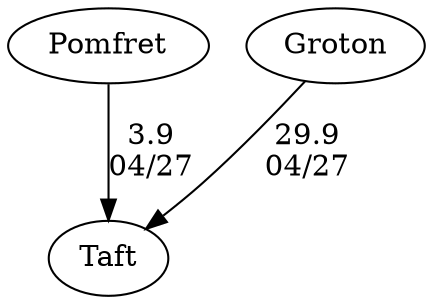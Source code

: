 digraph boys5foursTaft {Pomfret [URL="boys5foursTaftPomfret.html"];Taft [URL="boys5foursTaftTaft.html"];Groton [URL="boys5foursTaftGroton.html"];Groton -> Taft[label="29.9
04/27", weight="71", tooltip="NEIRA Boys ,Pomfret v. Groton, Taft			
Distance: 1500 Conditions: At the start, crossing tailwinds of ~10MPH. Winds shifted to a mostly tail after first 500M of ~15MPH, with occasional gusts 20 to 25. Water was choppy after the first 500M all the way to finish line. Comments: Race order: B4, B3, B5, B2, B1 (with girls' races interspersed).
Winds made aligning starts challenging. Commendable job by aligner. B2 crews were roughly 30ft. over the line at the start. Course steering was challenging for almost all crews. Wind also affected crews as many drifted into other lanes, though no significant impediments that impacted finish order were detected.
None", URL="https://www.row2k.com/results/resultspage.cfm?UID=DE911428BA7DE499F2D28BF6D23E48AA&cat=1", random="random"]; 
Pomfret -> Taft[label="3.9
04/27", weight="97", tooltip="NEIRA Boys ,Pomfret v. Groton, Taft			
Distance: 1500 Conditions: At the start, crossing tailwinds of ~10MPH. Winds shifted to a mostly tail after first 500M of ~15MPH, with occasional gusts 20 to 25. Water was choppy after the first 500M all the way to finish line. Comments: Race order: B4, B3, B5, B2, B1 (with girls' races interspersed).
Winds made aligning starts challenging. Commendable job by aligner. B2 crews were roughly 30ft. over the line at the start. Course steering was challenging for almost all crews. Wind also affected crews as many drifted into other lanes, though no significant impediments that impacted finish order were detected.
None", URL="https://www.row2k.com/results/resultspage.cfm?UID=DE911428BA7DE499F2D28BF6D23E48AA&cat=1", random="random"]}